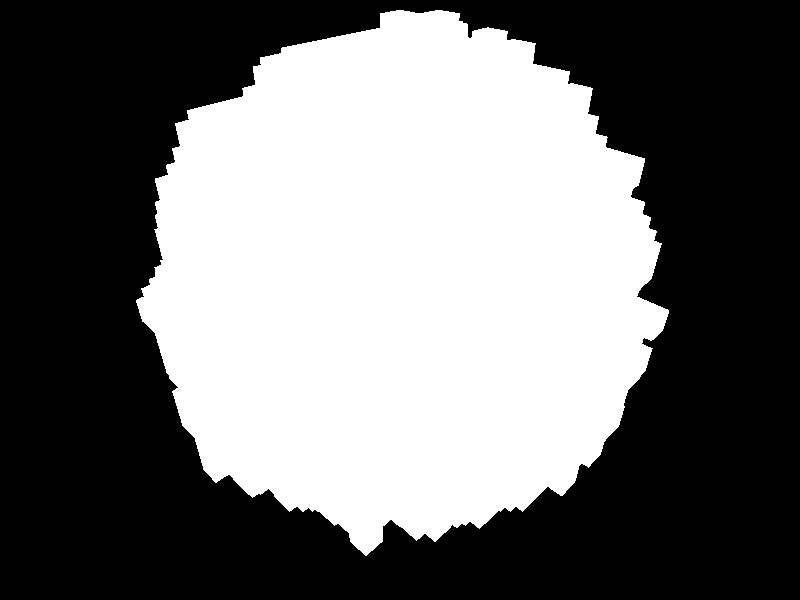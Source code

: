#include "colors.inc"

camera {location  <16,16,16>
        look_at <0,0,0>}

light_source {<0,0,50> Red}      
light_source {<0,50,0> Blue}      
light_source {<50,0,0> Green}      
light_source {<0,0,0> White*5}
     
#declare Voxel = box{<-0.5,-0.5,-0.5>,<0.5,0.5,0.5>}
#macro Vox(Pos)
    object{
        Voxel
        translate Pos            
        translate <0.5,0.5,0.5>   
        pigment{White transmit 0.8}        
    }
#end

declare droplet=union{
Vox(<8,17,5>)
Vox(<6,17,7>)
Vox(<8,9,2>)
Vox(<13,5,16>)
Vox(<5,3,9>)
Vox(<19,4,10>)
Vox(<5,14,5>)
Vox(<3,5,12>)
Vox(<4,6,13>)
Vox(<11,9,3>)
Vox(<11,2,14>)
Vox(<3,14,10>)
Vox(<12,1,11>)
Vox(<16,16,13>)
Vox(<1,9,10>)
Vox(<11,9,19>)
Vox(<15,15,12>)
Vox(<10,4,6>)
Vox(<4,12,17>)
Vox(<17,6,15>)
Vox(<19,14,13>)
Vox(<9,13,2>)
Vox(<18,8,14>)
Vox(<17,7,15>)
Vox(<10,5,17>)
Vox(<14,8,17>)
Vox(<11,19,13>)
Vox(<13,3,14>)
Vox(<8,5,10>)
Vox(<8,16,6>)
Vox(<10,7,20>)
Vox(<7,17,5>)
Vox(<12,18,13>)
Vox(<4,8,13>)
Vox(<3,13,13>)
Vox(<4,3,11>)
Vox(<4,9,15>)
Vox(<17,6,7>)
Vox(<13,5,14>)
Vox(<3,12,7>)
Vox(<13,18,7>)
Vox(<1,9,11>)
Vox(<17,8,15>)
Vox(<12,8,2>)
Vox(<4,9,6>)
Vox(<3,7,12>)
Vox(<8,13,4>)
Vox(<3,8,7>)
Vox(<14,7,3>)
Vox(<16,7,14>)
Vox(<17,5,12>)
Vox(<13,8,2>)
Vox(<17,5,5>)
Vox(<16,5,13>)
Vox(<5,4,13>)
Vox(<6,1,9>)
Vox(<1,11,10>)
Vox(<5,13,5>)
Vox(<10,17,5>)
Vox(<6,3,9>)
Vox(<15,6,7>)
Vox(<11,15,17>)
Vox(<18,6,12>)
Vox(<8,3,11>)
Vox(<14,7,14>)
Vox(<10,6,18>)
Vox(<12,11,4>)
Vox(<3,7,15>)
Vox(<7,3,10>)
Vox(<18,8,13>)
Vox(<16,11,19>)
Vox(<11,3,11>)
Vox(<3,15,14>)
Vox(<16,14,3>)
Vox(<19,10,8>)
Vox(<8,13,18>)
Vox(<15,10,3>)
Vox(<20,7,12>)
Vox(<13,15,16>)
Vox(<18,10,9>)
Vox(<10,2,7>)
Vox(<16,5,12>)
Vox(<6,10,18>)
Vox(<12,19,13>)
Vox(<6,5,6>)
Vox(<14,2,8>)
Vox(<4,16,9>)
Vox(<6,17,9>)
Vox(<15,6,5>)
Vox(<9,4,3>)
Vox(<11,7,2>)
Vox(<19,9,6>)
Vox(<14,12,2>)
Vox(<15,6,18>)
Vox(<18,13,7>)
Vox(<5,6,6>)
Vox(<20,11,14>)
Vox(<19,10,10>)
Vox(<18,10,6>)
Vox(<6,10,5>)
Vox(<16,10,18>)
Vox(<3,9,7>)
Vox(<13,2,7>)
Vox(<14,9,19>)
Vox(<9,14,19>)
Vox(<7,18,6>)
Vox(<8,9,19>)
Vox(<11,1,13>)
Vox(<15,17,10>)
Vox(<2,12,13>)
Vox(<5,17,14>)
Vox(<18,9,11>)
Vox(<15,18,15>)
Vox(<7,3,11>)
Vox(<10,18,6>)
Vox(<17,15,14>)
Vox(<17,7,8>)
Vox(<7,3,14>)
Vox(<7,11,19>)
Vox(<7,9,3>)
Vox(<17,11,6>)
Vox(<16,3,10>)
Vox(<9,18,16>)
Vox(<13,1,10>)
Vox(<15,12,16>)
Vox(<14,12,20>)
Vox(<11,2,8>)
Vox(<18,5,9>)
Vox(<11,16,3>)
Vox(<18,10,7>)
Vox(<4,12,6>)
Vox(<5,11,18>)
Vox(<3,14,14>)
Vox(<16,4,12>)
Vox(<8,3,4>)
Vox(<6,14,3>)
Vox(<17,9,18>)
Vox(<2,11,7>)
Vox(<19,15,12>)
Vox(<13,17,15>)
Vox(<10,7,3>)
Vox(<1,11,8>)
Vox(<18,12,16>)
Vox(<18,12,9>)
Vox(<7,4,4>)
Vox(<12,2,7>)
Vox(<7,14,15>)
Vox(<15,13,3>)
Vox(<3,7,11>)
Vox(<12,17,10>)
Vox(<17,5,14>)
Vox(<5,18,11>)
Vox(<5,4,11>)
Vox(<4,15,15>)
Vox(<8,19,12>)
Vox(<18,12,10>)
Vox(<9,3,11>)
Vox(<3,14,12>)
Vox(<18,7,16>)
Vox(<10,9,19>)
Vox(<16,3,11>)
Vox(<15,11,17>)
Vox(<18,7,12>)
Vox(<9,8,19>)
Vox(<3,15,12>)
Vox(<17,4,12>)
Vox(<5,16,7>)
Vox(<8,4,5>)
Vox(<2,7,11>)
Vox(<5,15,17>)
Vox(<9,20,12>)
Vox(<5,11,4>)
Vox(<4,5,9>)
Vox(<4,15,11>)
Vox(<14,14,5>)
Vox(<11,3,6>)
Vox(<12,3,15>)
Vox(<5,6,10>)
Vox(<5,9,5>)
Vox(<18,15,12>)
Vox(<4,12,5>)
Vox(<19,9,15>)
Vox(<4,6,11>)
Vox(<1,14,9>)
Vox(<5,16,15>)
Vox(<9,3,7>)
Vox(<16,10,4>)
Vox(<17,12,7>)
Vox(<18,8,7>)
Vox(<14,5,9>)
Vox(<6,6,14>)
Vox(<5,14,15>)
Vox(<6,7,3>)
Vox(<18,15,15>)
Vox(<12,7,17>)
Vox(<5,14,16>)
Vox(<6,11,3>)
Vox(<6,10,16>)
Vox(<3,7,8>)
Vox(<10,7,4>)
Vox(<8,8,3>)
Vox(<11,4,5>)
Vox(<16,13,18>)
Vox(<13,6,4>)
Vox(<10,17,16>)
Vox(<3,16,10>)
Vox(<10,19,13>)
Vox(<15,5,16>)
Vox(<9,19,6>)
Vox(<9,13,4>)
Vox(<17,16,7>)
Vox(<12,4,15>)
Vox(<7,4,15>)
Vox(<18,17,10>)
Vox(<14,17,7>)
Vox(<13,15,19>)
Vox(<4,10,15>)
Vox(<13,18,17>)
Vox(<14,19,10>)
Vox(<18,10,15>)
Vox(<14,18,8>)
Vox(<16,4,13>)
Vox(<17,14,9>)
Vox(<14,17,5>)
Vox(<6,7,4>)
Vox(<5,9,16>)
Vox(<5,14,17>)
Vox(<14,19,11>)
Vox(<6,18,7>)
Vox(<14,9,18>)
Vox(<17,7,16>)
Vox(<4,10,16>)
Vox(<11,13,3>)
Vox(<3,10,16>)
Vox(<8,9,18>)
Vox(<13,3,15>)
Vox(<17,8,6>)
Vox(<3,13,9>)
Vox(<5,17,10>)
Vox(<14,15,3>)
Vox(<15,5,15>)
Vox(<16,17,15>)
Vox(<9,20,8>)
Vox(<8,2,13>)
Vox(<20,8,8>)
Vox(<17,14,12>)
Vox(<5,7,18>)
Vox(<5,10,16>)
Vox(<3,8,11>)
Vox(<3,11,16>)
Vox(<15,7,5>)
Vox(<17,12,18>)
Vox(<10,19,11>)
Vox(<11,2,10>)
Vox(<18,11,6>)
Vox(<5,11,17>)
Vox(<15,10,15>)
Vox(<18,15,9>)
Vox(<7,5,15>)
Vox(<17,8,5>)
Vox(<5,5,6>)
Vox(<17,14,16>)
Vox(<15,11,5>)
Vox(<8,10,19>)
Vox(<3,13,14>)
Vox(<7,3,9>)
Vox(<13,2,8>)
Vox(<17,9,6>)
Vox(<17,16,11>)
Vox(<11,10,18>)
Vox(<12,17,18>)
Vox(<5,3,14>)
Vox(<12,9,2>)
Vox(<5,14,6>)
Vox(<14,15,15>)
Vox(<15,4,9>)
Vox(<8,12,17>)
Vox(<10,9,3>)
Vox(<4,17,9>)
Vox(<1,11,12>)
Vox(<3,14,11>)
Vox(<11,19,9>)
Vox(<12,17,8>)
Vox(<5,5,9>)
Vox(<19,9,12>)
Vox(<16,4,14>)
Vox(<18,10,14>)
Vox(<8,19,13>)
Vox(<11,3,8>)
Vox(<6,6,4>)
Vox(<13,6,18>)
Vox(<6,14,4>)
Vox(<18,6,8>)
Vox(<4,13,15>)
Vox(<11,7,1>)
Vox(<11,7,18>)
Vox(<10,3,7>)
Vox(<14,15,7>)
Vox(<6,16,9>)
Vox(<14,7,19>)
Vox(<12,6,17>)
Vox(<16,12,5>)
Vox(<3,10,7>)
Vox(<7,12,5>)
Vox(<16,10,15>)
Vox(<17,8,11>)
Vox(<10,18,14>)
Vox(<3,11,4>)
Vox(<7,10,19>)
Vox(<10,4,3>)
Vox(<12,16,6>)
Vox(<9,8,1>)
Vox(<10,4,15>)
Vox(<14,4,5>)
Vox(<5,8,16>)
Vox(<8,13,3>)
Vox(<19,10,9>)
Vox(<17,17,13>)
Vox(<4,5,11>)
Vox(<14,5,16>)
Vox(<16,11,17>)
Vox(<17,7,6>)
Vox(<1,10,11>)
Vox(<11,8,16>)
Vox(<4,15,6>)
Vox(<10,19,14>)
Vox(<6,4,9>)
Vox(<18,11,8>)
Vox(<10,4,5>)
Vox(<11,13,19>)
Vox(<13,6,16>)
Vox(<5,10,17>)
Vox(<3,11,5>)
Vox(<18,17,9>)
Vox(<18,14,11>)
Vox(<10,1,7>)
Vox(<15,9,3>)
Vox(<8,6,3>)
Vox(<6,3,12>)
Vox(<12,2,8>)
Vox(<14,16,17>)
Vox(<16,8,4>)
Vox(<15,7,4>)
Vox(<19,15,9>)
Vox(<17,16,9>)
Vox(<7,14,19>)
Vox(<3,10,8>)
Vox(<9,20,13>)
Vox(<8,8,1>)
Vox(<5,12,4>)
Vox(<8,17,15>)
Vox(<17,3,10>)
Vox(<16,8,6>)
Vox(<18,10,5>)
Vox(<15,8,5>)
Vox(<6,12,4>)
Vox(<1,16,10>)
Vox(<15,17,6>)
Vox(<20,11,11>)
Vox(<4,4,14>)
Vox(<9,9,3>)
Vox(<6,15,17>)
Vox(<16,9,17>)
Vox(<12,12,19>)
Vox(<19,8,10>)
Vox(<4,14,17>)
Vox(<9,15,17>)
Vox(<10,3,14>)
Vox(<4,6,7>)
Vox(<2,8,12>)
Vox(<13,2,11>)
Vox(<7,11,2>)
Vox(<10,19,7>)
Vox(<15,10,2>)
Vox(<6,13,3>)
Vox(<11,10,20>)
Vox(<6,12,18>)
Vox(<15,18,13>)
Vox(<10,8,2>)
Vox(<13,5,5>)
Vox(<11,2,9>)
Vox(<6,17,14>)
Vox(<6,8,5>)
Vox(<14,14,16>)
Vox(<6,8,16>)
Vox(<3,12,16>)
Vox(<8,17,18>)
Vox(<12,2,11>)
Vox(<3,15,11>)
Vox(<10,11,2>)
Vox(<11,17,12>)
Vox(<9,15,3>)
Vox(<6,16,17>)
Vox(<18,6,6>)
Vox(<16,12,16>)
Vox(<7,18,12>)
Vox(<17,15,4>)
Vox(<9,12,18>)
Vox(<17,6,6>)
Vox(<11,8,19>)
Vox(<12,8,3>)
Vox(<20,9,14>)
Vox(<4,12,16>)
Vox(<20,11,10>)
Vox(<4,15,8>)
Vox(<4,7,9>)
Vox(<16,7,5>)
Vox(<10,9,18>)
Vox(<2,11,12>)
Vox(<4,13,16>)
Vox(<9,2,10>)
Vox(<16,7,18>)
Vox(<17,11,16>)
Vox(<6,15,4>)
Vox(<7,18,7>)
Vox(<6,9,19>)
Vox(<8,15,4>)
Vox(<5,16,14>)
Vox(<2,10,7>)
Vox(<8,12,4>)
Vox(<14,18,13>)
Vox(<12,14,17>)
Vox(<15,11,19>)
Vox(<6,13,16>)
Vox(<14,7,18>)
Vox(<19,11,7>)
Vox(<6,17,16>)
Vox(<10,11,3>)
Vox(<7,20,13>)
Vox(<10,18,7>)
Vox(<8,17,6>)
Vox(<4,7,16>)
Vox(<8,3,15>)
Vox(<2,10,9>)
Vox(<5,3,13>)
Vox(<17,10,15>)
Vox(<9,4,6>)
Vox(<8,19,11>)
Vox(<9,16,4>)
Vox(<14,8,19>)
Vox(<13,12,15>)
Vox(<4,13,17>)
Vox(<14,16,5>)
Vox(<5,6,16>)
Vox(<14,13,17>)
Vox(<18,7,13>)
Vox(<12,3,6>)
Vox(<6,4,14>)
Vox(<10,4,9>)
Vox(<3,10,6>)
Vox(<8,19,9>)
Vox(<11,7,19>)
Vox(<19,12,14>)
Vox(<18,9,10>)
Vox(<16,10,17>)
Vox(<16,6,16>)
Vox(<17,15,15>)
Vox(<7,18,11>)
Vox(<1,10,12>)
Vox(<12,4,13>)
Vox(<8,5,5>)
Vox(<20,10,12>)
Vox(<9,18,8>)
Vox(<18,13,9>)
Vox(<8,17,4>)
Vox(<18,7,6>)
Vox(<7,13,4>)
Vox(<15,17,14>)
Vox(<11,17,17>)
Vox(<4,11,16>)
Vox(<7,5,17>)
Vox(<8,15,17>)
Vox(<14,18,6>)
Vox(<15,12,3>)
Vox(<2,7,13>)
Vox(<11,5,5>)
Vox(<19,14,11>)
Vox(<15,18,9>)
Vox(<11,18,5>)
Vox(<7,6,6>)
Vox(<10,11,19>)
Vox(<8,14,3>)
Vox(<6,13,17>)
Vox(<12,5,15>)
Vox(<16,9,3>)
Vox(<3,5,6>)
Vox(<10,4,16>)
Vox(<14,13,19>)
Vox(<3,6,12>)
Vox(<9,15,14>)
Vox(<17,13,7>)
Vox(<7,19,11>)
Vox(<8,14,16>)
Vox(<3,17,12>)
Vox(<9,11,18>)
Vox(<18,14,7>)
Vox(<17,17,9>)
Vox(<8,13,2>)
Vox(<4,16,15>)
Vox(<11,15,4>)
Vox(<8,4,9>)
Vox(<13,6,17>)
Vox(<4,7,12>)
Vox(<13,3,10>)
Vox(<6,5,9>)
Vox(<5,6,5>)
Vox(<15,14,5>)
Vox(<11,4,6>)
Vox(<4,17,13>)
Vox(<3,11,11>)
Vox(<16,13,5>)
Vox(<12,9,1>)
Vox(<13,9,18>)
Vox(<8,17,9>)
Vox(<5,11,15>)
Vox(<16,14,5>)
Vox(<13,11,19>)
Vox(<10,16,17>)
Vox(<9,12,3>)
Vox(<3,12,10>)
Vox(<6,9,4>)
Vox(<5,13,15>)
Vox(<11,6,18>)
Vox(<16,4,9>)
Vox(<7,12,3>)
Vox(<18,12,6>)
Vox(<10,16,18>)
Vox(<14,6,18>)
Vox(<4,5,7>)
Vox(<6,8,18>)
Vox(<15,10,18>)
Vox(<8,3,13>)
Vox(<10,5,18>)
Vox(<3,6,15>)
Vox(<14,6,16>)
Vox(<14,6,17>)
Vox(<12,10,3>)
Vox(<2,14,12>)
Vox(<18,5,10>)
Vox(<15,9,17>)
Vox(<8,6,18>)
Vox(<3,16,14>)
Vox(<10,13,4>)
Vox(<10,15,19>)
Vox(<4,8,17>)
Vox(<13,6,5>)
Vox(<3,6,10>)
Vox(<12,20,10>)
Vox(<11,6,4>)
Vox(<18,4,11>)
Vox(<17,9,11>)
Vox(<15,4,13>)
Vox(<9,17,5>)
Vox(<6,3,11>)
Vox(<11,19,6>)
Vox(<17,6,14>)
Vox(<7,7,18>)
Vox(<8,10,2>)
Vox(<9,3,15>)
Vox(<4,16,13>)
Vox(<11,5,15>)
Vox(<3,6,13>)
Vox(<8,15,18>)
Vox(<14,3,14>)
Vox(<6,5,14>)
Vox(<5,12,18>)
Vox(<8,3,12>)
Vox(<15,4,16>)
Vox(<6,6,15>)
Vox(<16,16,9>)
Vox(<15,3,14>)
Vox(<8,14,18>)
Vox(<10,17,6>)
Vox(<5,9,6>)
Vox(<15,8,16>)
Vox(<18,6,5>)
Vox(<15,13,4>)
Vox(<15,16,5>)
Vox(<10,7,5>)
Vox(<9,7,18>)
Vox(<16,3,13>)
Vox(<4,8,4>)
Vox(<11,11,19>)
Vox(<17,13,12>)
Vox(<17,11,15>)
Vox(<4,13,14>)
Vox(<10,2,6>)
Vox(<4,10,4>)
Vox(<10,3,6>)
Vox(<9,16,17>)
Vox(<8,1,9>)
Vox(<14,20,9>)
Vox(<3,7,14>)
Vox(<8,18,16>)
Vox(<3,11,14>)
Vox(<16,14,15>)
Vox(<3,10,9>)
Vox(<17,12,12>)
Vox(<3,14,5>)
Vox(<10,16,3>)
Vox(<5,15,13>)
Vox(<15,16,7>)
Vox(<12,16,19>)
Vox(<2,12,11>)
Vox(<2,13,10>)
Vox(<13,18,14>)
Vox(<16,15,18>)
Vox(<2,10,15>)
Vox(<2,8,8>)
Vox(<6,7,6>)
Vox(<13,5,17>)
Vox(<6,4,15>)
Vox(<9,17,6>)
Vox(<5,16,13>)
Vox(<11,5,18>)
Vox(<7,17,10>)
Vox(<17,6,5>)
Vox(<14,4,12>)
Vox(<8,12,20>)
Vox(<2,15,10>)
Vox(<18,6,13>)
Vox(<12,19,16>)
Vox(<19,7,5>)
Vox(<19,9,14>)
Vox(<10,13,18>)
Vox(<6,11,19>)
Vox(<10,14,3>)
Vox(<19,7,11>)
Vox(<7,18,16>)
Vox(<14,9,2>)
Vox(<12,4,5>)
Vox(<15,14,6>)
Vox(<5,9,17>)
Vox(<11,14,2>)
Vox(<15,13,18>)
Vox(<16,16,8>)
Vox(<2,5,9>)
Vox(<2,8,10>)
Vox(<16,5,6>)
Vox(<6,18,10>)
Vox(<12,18,15>)
Vox(<4,14,12>)
Vox(<15,8,17>)
Vox(<18,9,9>)
Vox(<11,10,1>)
Vox(<12,3,3>)
Vox(<9,19,9>)
Vox(<8,5,13>)
Vox(<20,14,12>)
Vox(<16,5,15>)
Vox(<1,12,10>)
Vox(<19,15,11>)
Vox(<13,17,10>)
Vox(<12,2,5>)
Vox(<3,5,10>)
Vox(<7,6,5>)
Vox(<5,7,4>)
Vox(<9,6,18>)
Vox(<16,17,12>)
Vox(<7,8,19>)
Vox(<17,11,12>)
Vox(<10,18,15>)
Vox(<13,16,15>)
Vox(<2,12,14>)
Vox(<8,12,2>)
Vox(<14,18,7>)
Vox(<17,5,9>)
Vox(<3,13,5>)
Vox(<10,14,19>)
Vox(<3,8,13>)
Vox(<16,15,3>)
Vox(<11,6,20>)
Vox(<3,14,8>)
Vox(<14,8,18>)
Vox(<7,17,12>)
Vox(<4,13,5>)
Vox(<17,7,5>)
Vox(<8,7,17>)
Vox(<14,4,6>)
Vox(<17,12,4>)
Vox(<13,3,6>)
Vox(<10,12,3>)
Vox(<9,21,11>)
Vox(<17,11,13>)
Vox(<2,16,13>)
Vox(<7,5,3>)
Vox(<14,16,16>)
Vox(<17,15,6>)
Vox(<14,3,13>)
Vox(<11,3,13>)
Vox(<16,16,15>)
Vox(<13,2,13>)
Vox(<17,14,15>)
Vox(<12,2,15>)
Vox(<17,14,11>)
Vox(<10,14,4>)
Vox(<6,8,4>)
Vox(<16,7,15>)
Vox(<11,4,17>)
Vox(<17,17,11>)
Vox(<12,4,17>)
Vox(<6,9,15>)
Vox(<12,9,20>)
Vox(<16,11,5>)
Vox(<18,5,7>)
Vox(<8,11,18>)
Vox(<15,12,6>)
Vox(<12,13,3>)
Vox(<7,15,3>)
Vox(<5,11,3>)
Vox(<11,16,8>)
Vox(<16,17,14>)
Vox(<4,8,7>)
Vox(<14,5,7>)
Vox(<4,13,18>)
Vox(<15,17,7>)
Vox(<16,15,17>)
Vox(<14,20,11>)
Vox(<10,6,14>)
Vox(<12,19,10>)
Vox(<13,3,16>)
Vox(<13,18,8>)
Vox(<13,19,10>)
Vox(<10,10,3>)
Vox(<9,2,8>)
Vox(<6,16,16>)
Vox(<6,16,7>)
Vox(<13,17,5>)
Vox(<3,8,12>)
Vox(<12,13,17>)
Vox(<13,19,12>)
Vox(<19,13,8>)
Vox(<6,10,17>)
Vox(<16,16,7>)
Vox(<7,14,6>)
Vox(<5,15,6>)
Vox(<13,1,12>)
Vox(<7,3,13>)
Vox(<11,17,6>)
Vox(<13,15,3>)
Vox(<10,2,12>)
Vox(<14,2,13>)
Vox(<19,11,6>)
Vox(<8,8,17>)
Vox(<4,6,6>)
Vox(<4,16,10>)
Vox(<4,5,12>)
Vox(<14,19,14>)
Vox(<17,15,16>)
Vox(<11,15,18>)
Vox(<10,15,3>)
Vox(<8,2,10>)
Vox(<15,9,8>)
Vox(<17,13,16>)
Vox(<2,13,14>)
Vox(<15,7,6>)
Vox(<10,12,20>)
Vox(<4,17,14>)
Vox(<12,6,16>)
Vox(<18,7,7>)
Vox(<5,9,4>)
Vox(<16,15,7>)
Vox(<18,16,10>)
Vox(<10,2,10>)
Vox(<13,17,17>)
Vox(<15,6,12>)
Vox(<10,7,2>)
Vox(<11,0,12>)
Vox(<13,2,6>)
Vox(<17,9,5>)
Vox(<10,16,5>)
Vox(<19,10,13>)
Vox(<7,11,16>)
Vox(<5,17,13>)
Vox(<8,18,13>)
Vox(<15,7,19>)
Vox(<3,12,8>)
Vox(<7,18,15>)
Vox(<12,17,3>)
Vox(<16,5,16>)
Vox(<9,16,16>)
Vox(<14,5,15>)
Vox(<8,2,9>)
Vox(<7,16,7>)
Vox(<12,5,16>)
Vox(<19,8,15>)
Vox(<17,10,16>)
Vox(<9,5,6>)
Vox(<12,7,4>)
Vox(<3,4,9>)
Vox(<11,14,19>)
Vox(<12,12,1>)
Vox(<15,12,4>)
Vox(<16,12,17>)
Vox(<18,10,12>)
Vox(<19,12,6>)
Vox(<15,8,15>)
Vox(<12,19,14>)
Vox(<3,8,6>)
Vox(<14,2,12>)
Vox(<11,5,4>)
Vox(<10,5,3>)
Vox(<9,11,3>)
Vox(<7,12,19>)
Vox(<3,5,7>)
Vox(<20,7,11>)
Vox(<15,3,12>)
Vox(<13,4,9>)
Vox(<13,14,2>)
Vox(<17,13,14>)
Vox(<16,4,11>)
Vox(<10,3,17>)
Vox(<15,16,8>)
Vox(<18,16,8>)
Vox(<4,14,14>)
Vox(<11,19,8>)
Vox(<5,11,6>)
Vox(<9,3,16>)
Vox(<10,17,7>)
Vox(<13,9,19>)
Vox(<5,13,8>)
Vox(<12,4,4>)
Vox(<8,13,1>)
Vox(<7,2,11>)
Vox(<6,6,5>)
Vox(<9,5,3>)
Vox(<12,14,3>)
Vox(<14,3,11>)
Vox(<10,6,4>)
Vox(<8,16,18>)
Vox(<10,18,17>)
Vox(<9,7,2>)
Vox(<6,5,8>)
Vox(<10,2,13>)
Vox(<17,8,16>)
Vox(<6,3,10>)
Vox(<7,13,18>)
Vox(<8,18,14>)
Vox(<4,9,17>)
Vox(<12,7,19>)
Vox(<3,12,11>)
Vox(<16,16,14>)
Vox(<4,14,13>)
Vox(<9,5,5>)
Vox(<4,6,16>)
Vox(<7,16,16>)
Vox(<12,15,17>)
Vox(<19,16,11>)
Vox(<8,9,16>)
Vox(<1,13,13>)
Vox(<16,15,5>)
Vox(<2,11,8>)
Vox(<6,2,12>)
Vox(<9,5,15>)
Vox(<12,2,13>)
Vox(<8,13,19>)
Vox(<15,5,7>)
Vox(<7,19,9>)
Vox(<7,1,8>)
Vox(<17,8,4>)
Vox(<5,5,4>)
Vox(<5,4,12>)
Vox(<11,12,3>)
Vox(<8,15,3>)
Vox(<16,16,12>)
Vox(<16,13,17>)
Vox(<5,6,8>)
Vox(<10,10,2>)
Vox(<4,16,14>)
Vox(<10,8,20>)
Vox(<3,9,16>)
Vox(<5,12,5>)
Vox(<7,16,6>)
Vox(<18,6,14>)
Vox(<6,5,17>)
Vox(<2,7,8>)
Vox(<16,17,11>)
Vox(<12,3,12>)
Vox(<11,4,16>)
Vox(<17,11,5>)
Vox(<13,4,11>)
Vox(<15,6,8>)
Vox(<6,10,6>)
Vox(<11,1,10>)
Vox(<10,19,12>)
Vox(<3,14,13>)
Vox(<12,18,9>)
Vox(<7,15,5>)
Vox(<10,3,9>)
Vox(<10,8,18>)
Vox(<16,14,4>)
Vox(<20,9,9>)
Vox(<10,15,2>)
Vox(<10,5,16>)
Vox(<10,17,4>)
Vox(<14,11,2>)
Vox(<15,9,4>)
Vox(<15,3,9>)
Vox(<15,6,17>)
Vox(<2,9,11>)
Vox(<7,13,17>)
Vox(<6,17,15>)
Vox(<16,12,4>)
Vox(<16,5,7>)
Vox(<11,5,17>)
Vox(<5,12,7>)
Vox(<10,3,13>)
Vox(<6,10,4>)
Vox(<17,10,4>)
Vox(<6,4,10>)
Vox(<14,18,14>)
Vox(<12,18,10>)
Vox(<13,18,6>)
Vox(<15,6,13>)
Vox(<15,16,12>)
Vox(<16,6,12>)
Vox(<17,10,7>)
Vox(<17,10,5>)
Vox(<1,9,12>)
Vox(<3,9,5>)
Vox(<17,15,7>)
Vox(<13,13,4>)
Vox(<4,5,13>)
Vox(<15,12,2>)
Vox(<13,4,4>)
Vox(<15,13,17>)
Vox(<19,12,10>)
Vox(<15,18,7>)
Vox(<12,17,17>)
Vox(<16,7,4>)
Vox(<19,7,12>)
Vox(<3,12,5>)
Vox(<11,19,12>)
Vox(<10,20,9>)
Vox(<13,15,18>)
Vox(<18,6,11>)
Vox(<9,1,10>)
Vox(<12,8,20>)
Vox(<18,13,10>)
Vox(<2,12,15>)
Vox(<3,6,11>)
Vox(<14,8,16>)
Vox(<7,10,5>)
Vox(<4,13,6>)
Vox(<10,14,1>)
Vox(<7,12,18>)
Vox(<10,18,11>)
Vox(<2,11,13>)
Vox(<6,6,6>)
Vox(<17,4,8>)
Vox(<13,4,16>)
Vox(<5,14,9>)
Vox(<18,12,5>)
Vox(<4,12,12>)
Vox(<18,15,11>)
Vox(<12,17,4>)
Vox(<17,7,11>)
Vox(<12,17,15>)
Vox(<13,10,1>)
Vox(<2,15,9>)
Vox(<4,10,5>)
Vox(<6,14,6>)
Vox(<15,7,7>)
Vox(<6,16,12>)
Vox(<15,9,2>)
Vox(<12,2,12>)
Vox(<9,4,5>)
Vox(<3,14,7>)
Vox(<9,15,5>)
Vox(<4,7,8>)
Vox(<8,16,17>)
Vox(<19,6,9>)
Vox(<19,8,7>)
Vox(<13,3,9>)
Vox(<14,13,15>)
Vox(<7,17,14>)
Vox(<8,4,12>)
Vox(<13,18,9>)
Vox(<6,5,15>)
Vox(<17,5,6>)
Vox(<13,13,3>)
Vox(<13,17,13>)
Vox(<13,6,2>)
Vox(<11,3,9>)
Vox(<3,8,14>)
Vox(<7,4,8>)
Vox(<4,14,6>)
Vox(<8,5,18>)
Vox(<13,7,18>)
Vox(<13,7,3>)
Vox(<14,11,17>)
Vox(<7,5,16>)
Vox(<13,3,12>)
Vox(<19,12,15>)
Vox(<14,3,5>)
Vox(<17,11,18>)
Vox(<9,3,10>)
Vox(<15,7,3>)
Vox(<2,9,12>)
Vox(<6,18,9>)
Vox(<3,6,9>)
Vox(<13,19,7>)
Vox(<18,11,7>)
Vox(<3,15,8>)
Vox(<2,12,12>)
Vox(<16,15,11>)
Vox(<4,4,11>)
Vox(<6,7,11>)
Vox(<1,10,13>)
Vox(<15,3,11>)
Vox(<14,18,10>)
Vox(<6,9,18>)
Vox(<18,9,15>)
Vox(<12,19,11>)
Vox(<7,6,7>)
Vox(<3,12,18>)
Vox(<3,11,9>)
Vox(<14,17,6>)
Vox(<16,16,11>)
Vox(<18,14,14>)
Vox(<8,20,11>)
Vox(<18,6,7>)
Vox(<15,6,16>)
Vox(<5,9,3>)
Vox(<14,2,14>)
Vox(<10,7,18>)
Vox(<7,4,17>)
Vox(<20,6,9>)
Vox(<15,5,10>)
Vox(<15,4,12>)
Vox(<20,10,15>)
Vox(<6,12,2>)
Vox(<10,4,4>)
Vox(<5,15,15>)
Vox(<5,16,10>)
Vox(<6,11,2>)
Vox(<10,13,2>)
Vox(<7,15,4>)
Vox(<15,16,4>)
Vox(<16,5,8>)
Vox(<4,6,15>)
Vox(<8,5,14>)
Vox(<4,17,12>)
Vox(<6,14,5>)
Vox(<11,17,7>)
Vox(<15,14,15>)
Vox(<17,12,5>)
Vox(<6,18,13>)
Vox(<16,17,9>)
Vox(<7,7,16>)
Vox(<4,6,9>)
Vox(<7,10,3>)
Vox(<16,14,12>)
Vox(<19,12,12>)
Vox(<15,17,9>)
Vox(<13,2,12>)
Vox(<6,9,3>)
Vox(<12,3,9>)
Vox(<15,14,3>)
Vox(<14,14,19>)
Vox(<14,8,3>)
Vox(<9,8,18>)
Vox(<4,13,7>)
Vox(<10,4,8>)
Vox(<8,1,7>)
Vox(<5,5,13>)
Vox(<14,3,16>)
Vox(<6,20,9>)
Vox(<6,15,18>)
Vox(<5,14,18>)
Vox(<19,9,8>)
Vox(<5,2,12>)
Vox(<16,8,15>)
Vox(<10,3,8>)
Vox(<13,15,4>)
Vox(<8,16,3>)
Vox(<13,13,2>)
Vox(<14,18,12>)
Vox(<16,5,14>)
Vox(<11,14,18>)
Vox(<5,7,5>)
Vox(<8,9,20>)
Vox(<9,8,3>)
Vox(<16,16,6>)
Vox(<13,20,9>)
Vox(<11,18,14>)
Vox(<15,13,5>)
Vox(<11,14,17>)
Vox(<12,17,6>)
Vox(<10,17,15>)
Vox(<6,8,15>)
Vox(<2,7,12>)
Vox(<12,20,13>)
Vox(<9,14,17>)
Vox(<12,16,5>)
Vox(<10,19,6>)
Vox(<7,7,4>)
Vox(<1,11,11>)
Vox(<19,6,10>)
Vox(<15,14,4>)
Vox(<19,13,12>)
Vox(<4,7,6>)
Vox(<9,2,12>)
Vox(<9,19,15>)
Vox(<18,14,16>)
Vox(<11,10,2>)
Vox(<13,16,4>)
Vox(<17,12,15>)
Vox(<2,10,10>)
Vox(<2,13,13>)
Vox(<5,10,3>)
Vox(<10,16,7>)
Vox(<11,19,10>)
Vox(<17,14,8>)
Vox(<12,12,20>)
Vox(<7,5,8>)
Vox(<11,8,20>)
Vox(<5,15,8>)
Vox(<3,9,8>)
Vox(<13,5,13>)
Vox(<17,15,10>)
Vox(<14,11,19>)
Vox(<15,5,4>)
Vox(<15,3,8>)
Vox(<15,4,6>)
Vox(<4,15,14>)
Vox(<17,11,17>)
Vox(<12,6,15>)
Vox(<3,16,7>)
Vox(<4,11,5>)
Vox(<13,10,3>)
Vox(<7,14,3>)
Vox(<6,17,12>)
Vox(<14,16,4>)
Vox(<4,16,12>)
Vox(<4,14,5>)
Vox(<14,19,9>)
Vox(<19,13,9>)
Vox(<10,10,19>)
Vox(<11,11,1>)
Vox(<18,16,12>)
Vox(<17,17,8>)
Vox(<10,12,2>)
Vox(<7,18,8>)
Vox(<1,8,12>)
Vox(<19,8,6>)
Vox(<4,6,8>)
Vox(<13,14,17>)
Vox(<20,10,8>)
Vox(<19,7,7>)
Vox(<12,3,14>)
Vox(<2,9,8>)
Vox(<5,17,11>)
Vox(<11,8,2>)
Vox(<7,18,9>)
Vox(<8,7,3>)
Vox(<9,15,18>)
Vox(<10,6,16>)
Vox(<7,16,3>)
Vox(<15,8,18>)
Vox(<11,14,3>)
Vox(<17,13,6>)
Vox(<11,8,18>)
Vox(<14,5,5>)
Vox(<17,16,14>)
Vox(<17,13,4>)
Vox(<9,7,17>)
Vox(<13,5,6>)
Vox(<14,3,12>)
Vox(<3,13,16>)
Vox(<11,3,7>)
Vox(<16,10,16>)
Vox(<11,16,4>)
Vox(<7,3,15>)
Vox(<5,16,11>)
Vox(<20,9,10>)
Vox(<18,8,9>)
Vox(<19,8,8>)
Vox(<20,9,13>)
Vox(<11,16,16>)
Vox(<15,11,2>)
Vox(<1,13,12>)
Vox(<14,13,4>)
Vox(<12,18,11>)
Vox(<14,16,3>)
Vox(<11,5,11>)
Vox(<17,7,13>)
Vox(<15,11,18>)
Vox(<7,17,9>)
Vox(<5,5,14>)
Vox(<11,9,2>)
Vox(<4,7,14>)
Vox(<7,17,15>)
Vox(<5,12,17>)
Vox(<3,8,15>)
Vox(<18,10,16>)
Vox(<15,4,11>)
Vox(<12,5,6>)
Vox(<19,11,11>)
Vox(<11,18,17>)
Vox(<18,13,16>)
Vox(<7,4,7>)
Vox(<7,5,6>)
Vox(<13,10,19>)
Vox(<13,18,10>)
Vox(<16,15,16>)
Vox(<5,7,15>)
Vox(<12,12,2>)
Vox(<2,14,8>)
Vox(<20,9,11>)
Vox(<4,7,11>)
Vox(<5,11,12>)
Vox(<16,16,10>)
Vox(<3,17,9>)
Vox(<2,9,9>)
Vox(<17,18,9>)
Vox(<3,12,15>)
Vox(<5,3,11>)
Vox(<15,4,15>)
Vox(<20,10,14>)
Vox(<19,13,11>)
Vox(<5,13,18>)
Vox(<17,9,4>)
Vox(<13,12,17>)
Vox(<3,15,13>)
Vox(<14,10,6>)
Vox(<16,16,5>)
Vox(<5,8,17>)
Vox(<15,3,6>)
Vox(<18,15,10>)
Vox(<15,6,6>)
Vox(<18,11,14>)
Vox(<17,12,13>)
Vox(<4,6,14>)
Vox(<5,14,3>)
Vox(<15,5,6>)
Vox(<11,15,3>)
Vox(<12,2,9>)
Vox(<14,3,15>)
Vox(<17,12,16>)
Vox(<15,17,13>)
Vox(<13,12,1>)
Vox(<14,3,10>)
Vox(<18,9,14>)
Vox(<12,17,11>)
Vox(<16,11,15>)
Vox(<18,8,6>)
Vox(<3,12,6>)
Vox(<3,9,6>)
Vox(<7,16,8>)
Vox(<16,12,15>)
Vox(<18,8,10>)
Vox(<4,5,10>)
Vox(<12,19,7>)
Vox(<14,2,9>)
Vox(<8,7,6>)
Vox(<12,3,11>)
Vox(<4,7,7>)
Vox(<9,18,14>)
Vox(<4,6,5>)
Vox(<11,17,16>)
Vox(<8,19,10>)
Vox(<12,8,19>)
Vox(<3,17,13>)
Vox(<15,12,18>)
Vox(<4,4,13>)
Vox(<10,19,8>)
Vox(<16,8,17>)
Vox(<9,7,16>)
Vox(<19,14,9>)
Vox(<9,8,2>)
Vox(<16,8,13>)
Vox(<7,5,14>)
Vox(<7,6,4>)
Vox(<18,11,10>)
Vox(<6,4,5>)
Vox(<18,7,14>)
Vox(<18,11,13>)
Vox(<9,6,3>)
Vox(<8,16,15>)
Vox(<7,8,3>)
Vox(<12,9,3>)
Vox(<9,19,7>)
Vox(<8,6,16>)
Vox(<10,4,17>)
Vox(<17,4,14>)
Vox(<11,13,18>)
Vox(<6,8,17>)
Vox(<3,7,17>)
Vox(<16,4,8>)
Vox(<2,10,8>)
Vox(<5,18,8>)
Vox(<9,3,6>)
Vox(<18,9,5>)
Vox(<9,15,19>)
Vox(<3,16,9>)
Vox(<7,6,17>)
Vox(<7,16,17>)
Vox(<12,11,19>)
Vox(<12,10,2>)
Vox(<4,7,10>)
Vox(<6,19,13>)
Vox(<19,11,10>)
Vox(<9,10,1>)
Vox(<12,14,4>)
Vox(<4,9,4>)
Vox(<18,16,9>)
Vox(<5,3,8>)
Vox(<9,18,4>)
Vox(<3,13,6>)
Vox(<16,15,14>)
Vox(<13,8,19>)
Vox(<12,16,14>)
Vox(<8,10,15>)
Vox(<11,21,12>)
Vox(<5,15,5>)
Vox(<8,9,15>)
Vox(<18,11,5>)
Vox(<16,17,8>)
Vox(<10,17,17>)
Vox(<11,8,3>)
Vox(<7,19,12>)
Vox(<14,16,8>)
Vox(<17,15,12>)
Vox(<11,11,4>)
Vox(<7,6,19>)
Vox(<3,16,12>)
Vox(<17,5,10>)
Vox(<11,3,16>)
Vox(<8,15,14>)
Vox(<8,15,5>)
Vox(<2,9,13>)
Vox(<5,11,5>)
Vox(<4,4,8>)
Vox(<12,5,17>)
Vox(<7,5,7>)
Vox(<6,19,11>)
Vox(<4,7,4>)
Vox(<17,9,7>)
Vox(<15,7,16>)
Vox(<9,14,3>)
Vox(<14,4,15>)
Vox(<16,7,17>)
Vox(<3,12,9>)
Vox(<17,9,16>)
Vox(<8,18,10>)
Vox(<11,16,5>)
Vox(<10,18,8>)
Vox(<14,5,6>)
Vox(<12,15,16>)
Vox(<10,6,19>)
Vox(<14,7,17>)
Vox(<2,14,11>)
Vox(<8,5,8>)
Vox(<16,9,4>)
Vox(<8,3,7>)
Vox(<8,3,14>)
Vox(<19,9,13>)
Vox(<6,8,3>)
Vox(<17,14,17>)
Vox(<13,3,13>)
Vox(<4,13,4>)
Vox(<3,10,14>)
Vox(<17,16,12>)
Vox(<17,5,11>)
Vox(<12,3,10>)
Vox(<15,8,3>)
Vox(<17,9,14>)
Vox(<14,7,4>)
Vox(<5,9,18>)
Vox(<10,2,9>)
Vox(<13,4,7>)
Vox(<7,15,17>)
Vox(<11,13,20>)
Vox(<8,18,7>)
Vox(<12,13,20>)
Vox(<17,16,13>)
Vox(<10,6,2>)
Vox(<3,6,5>)
Vox(<7,2,13>)
Vox(<12,4,16>)
Vox(<14,15,18>)
Vox(<12,9,17>)
Vox(<8,12,18>)
Vox(<7,10,2>)
Vox(<17,3,8>)
Vox(<9,3,9>)
Vox(<14,9,3>)
Vox(<10,3,10>)
Vox(<14,6,5>)
Vox(<16,14,10>)
Vox(<6,3,13>)
Vox(<9,19,12>)
Vox(<19,9,11>)
Vox(<9,9,19>)
Vox(<17,15,13>)
Vox(<19,6,13>)
Vox(<10,3,12>)
Vox(<15,4,14>)
Vox(<10,5,5>)
Vox(<6,12,16>)
Vox(<10,11,18>)
Vox(<4,9,5>)
Vox(<19,15,8>)
Vox(<4,15,7>)
Vox(<14,16,14>)
Vox(<12,1,9>)
Vox(<9,14,2>)
Vox(<12,15,3>)
Vox(<14,10,17>)
Vox(<15,15,17>)
Vox(<14,4,10>)
Vox(<3,13,12>)
Vox(<17,17,10>)
Vox(<9,17,4>)
Vox(<3,9,11>)
Vox(<11,15,13>)
Vox(<20,11,8>)
Vox(<18,13,13>)
Vox(<3,11,8>)
Vox(<14,3,7>)
Vox(<18,11,12>)
Vox(<19,14,8>)
Vox(<18,13,6>)
Vox(<10,16,16>)
Vox(<9,1,12>)
Vox(<5,8,13>)
Vox(<11,2,13>)
Vox(<2,15,8>)
Vox(<11,3,14>)
Vox(<8,17,14>)
Vox(<8,6,6>)
Vox(<5,13,4>)
Vox(<5,15,4>)
Vox(<4,3,7>)
Vox(<14,17,14>)
Vox(<12,15,2>)
Vox(<13,5,4>)
Vox(<14,15,4>)
Vox(<15,14,16>)
Vox(<19,12,9>)
Vox(<19,8,11>)
Vox(<7,11,3>)
Vox(<3,5,13>)
Vox(<6,13,19>)
Vox(<15,13,6>)
Vox(<11,6,17>)
Vox(<18,8,8>)
Vox(<11,18,10>)
Vox(<10,12,18>)
Vox(<2,10,12>)
Vox(<18,9,17>)
Vox(<18,7,8>)
Vox(<7,16,11>)
Vox(<9,20,11>)
Vox(<17,13,17>)
Vox(<9,14,1>)
Vox(<4,4,12>)
Vox(<6,19,10>)
Vox(<2,9,14>)
Vox(<18,11,11>)
Vox(<18,5,13>)
Vox(<3,7,13>)
Vox(<13,12,2>)
Vox(<13,17,6>)
Vox(<2,7,9>)
Vox(<18,8,11>)
Vox(<4,16,11>)
Vox(<7,7,5>)
Vox(<14,17,16>)
Vox(<12,3,5>)
Vox(<11,17,18>)
Vox(<15,16,16>)
Vox(<9,13,19>)
Vox(<17,14,14>)
Vox(<6,17,6>)
Vox(<13,4,5>)
Vox(<5,8,18>)
Vox(<9,11,20>)
Vox(<17,10,8>)
Vox(<8,16,2>)
Vox(<17,7,7>)
Vox(<14,14,17>)
Vox(<15,7,14>)
Vox(<14,10,19>)
Vox(<6,11,5>)
Vox(<15,8,4>)
Vox(<9,3,14>)
Vox(<5,14,4>)
Vox(<4,11,4>)
Vox(<15,16,11>)
Vox(<7,16,14>)
Vox(<8,18,12>)
Vox(<17,12,6>)
Vox(<6,9,17>)
Vox(<13,15,17>)
Vox(<4,4,9>)
Vox(<8,7,18>)
Vox(<12,19,9>)
Vox(<16,14,17>)
Vox(<2,7,7>)
Vox(<7,14,18>)
Vox(<18,12,15>)
Vox(<5,17,9>)
Vox(<6,2,9>)
Vox(<12,19,15>)
Vox(<5,7,17>)
Vox(<16,15,15>)
Vox(<13,3,11>)
Vox(<8,2,11>)
Vox(<11,4,8>)
Vox(<10,12,21>)
Vox(<9,15,16>)
Vox(<3,7,9>)
Vox(<10,2,11>)
Vox(<4,8,6>)
Vox(<17,10,6>)
Vox(<11,3,17>)
Vox(<4,11,18>)
Vox(<11,4,3>)
Vox(<4,11,8>)
Vox(<18,5,8>)
Vox(<12,13,2>)
Vox(<14,4,4>)
Vox(<13,11,18>)
Vox(<8,14,2>)
Vox(<6,7,16>)
Vox(<20,11,13>)
Vox(<12,3,7>)
Vox(<4,11,10>)
Vox(<6,3,6>)
Vox(<12,18,7>)
Vox(<8,5,11>)
Vox(<15,2,11>)
Vox(<17,5,7>)
Vox(<18,14,9>)
Vox(<9,4,11>)
Vox(<13,11,3>)
Vox(<10,19,10>)
Vox(<18,14,8>)
Vox(<16,11,4>)
Vox(<10,4,11>)
Vox(<10,8,19>)
Vox(<13,18,5>)
Vox(<10,9,1>)
Vox(<13,20,10>)
Vox(<6,8,6>)
Vox(<10,14,2>)
Vox(<18,8,5>)
Vox(<9,14,18>)
Vox(<3,8,8>)
Vox(<16,9,16>)
Vox(<17,8,14>)
Vox(<9,6,16>)
Vox(<7,9,20>)
Vox(<3,13,11>)
Vox(<17,8,13>)
Vox(<18,10,4>)
Vox(<16,6,9>)
Vox(<12,19,8>)
Vox(<6,15,6>)
Vox(<8,8,4>)
Vox(<7,14,4>)
Vox(<13,17,14>)
Vox(<19,6,6>)
Vox(<4,17,11>)
Vox(<8,17,16>)
Vox(<12,9,19>)
Vox(<2,11,11>)
Vox(<19,8,13>)
Vox(<6,5,5>)
Vox(<9,17,16>)
Vox(<14,4,9>)
Vox(<17,8,9>)
Vox(<4,13,9>)
Vox(<2,8,13>)
Vox(<17,4,10>)
Vox(<13,8,16>)
Vox(<2,13,11>)
Vox(<5,5,11>)
Vox(<15,9,19>)
Vox(<11,15,19>)
Vox(<7,17,18>)
Vox(<7,3,7>)
Vox(<13,16,16>)
Vox(<8,17,12>)
Vox(<15,2,14>)
Vox(<9,9,2>)
Vox(<7,4,13>)
Vox(<7,18,14>)
Vox(<5,16,5>)
Vox(<17,16,8>)
Vox(<11,1,7>)
Vox(<4,11,13>)
Vox(<18,11,9>)
Vox(<4,15,10>)
Vox(<2,7,10>)
Vox(<12,10,18>)
Vox(<7,10,16>)
Vox(<14,3,6>)
Vox(<20,10,11>)
Vox(<4,8,11>)
Vox(<6,15,5>)
Vox(<3,12,13>)
Vox(<5,4,10>)
Vox(<2,9,7>)
Vox(<16,5,9>)
Vox(<13,5,3>)
Vox(<15,7,17>)
Vox(<6,16,11>)
Vox(<9,18,15>)
Vox(<10,20,10>)
Vox(<13,8,18>)
Vox(<19,10,12>)
Vox(<5,6,17>)
Vox(<17,10,3>)
Vox(<15,11,3>)
Vox(<18,12,11>)
Vox(<13,4,6>)
Vox(<13,14,16>)
Vox(<2,12,10>)
Vox(<6,14,18>)
Vox(<15,16,6>)
Vox(<10,18,10>)
Vox(<4,14,16>)
Vox(<3,13,7>)
Vox(<13,8,20>)
Vox(<10,18,5>)
Vox(<12,2,10>)
Vox(<18,5,11>)
Vox(<15,2,6>)
Vox(<13,7,2>)
Vox(<10,3,15>)
Vox(<10,15,16>)
Vox(<4,6,12>)
Vox(<20,12,7>)
Vox(<8,3,10>)
Vox(<16,4,10>)
Vox(<20,13,8>)
Vox(<17,3,12>)
Vox(<13,11,4>)
Vox(<8,3,8>)
Vox(<7,3,6>)
Vox(<5,17,8>)
Vox(<18,13,11>)
Vox(<14,11,16>)
Vox(<5,11,16>)
Vox(<11,16,6>)
Vox(<16,9,5>)
Vox(<4,3,9>)
Vox(<14,4,16>)
Vox(<5,10,4>)
Vox(<7,2,10>)
Vox(<14,4,8>)
Vox(<14,17,9>)
Vox(<4,5,15>)
Vox(<15,15,5>)
Vox(<6,17,8>)
Vox(<5,3,12>)
Vox(<3,14,9>)
Vox(<8,12,19>)
Vox(<5,7,11>)
Vox(<18,7,15>)
Vox(<9,5,2>)
Vox(<13,10,17>)
Vox(<7,9,18>)
Vox(<19,7,13>)
Vox(<3,7,6>)
Vox(<13,9,2>)
Vox(<4,10,13>)
Vox(<10,14,17>)
Vox(<3,12,12>)
Vox(<12,7,18>)
Vox(<16,6,7>)
Vox(<15,8,19>)
Vox(<9,15,4>)
Vox(<12,7,2>)
Vox(<14,13,18>)
Vox(<6,4,11>)
Vox(<3,7,5>)
Vox(<18,9,13>)
Vox(<17,3,11>)
Vox(<5,4,15>)
Vox(<9,16,3>)
Vox(<13,10,2>)
Vox(<16,19,10>)
Vox(<19,14,10>)
Vox(<13,2,14>)
Vox(<9,3,13>)
Vox(<12,18,12>)
Vox(<15,18,12>)
Vox(<10,20,14>)
Vox(<6,7,18>)
Vox(<13,8,3>)
Vox(<6,11,20>)
Vox(<8,4,10>)
Vox(<11,3,10>)
Vox(<5,6,13>)
Vox(<8,2,12>)
Vox(<2,9,10>)
Vox(<3,12,14>)
Vox(<2,12,7>)
Vox(<18,6,15>)
Vox(<15,13,19>)
Vox(<16,15,9>)
Vox(<17,5,8>)
Vox(<7,6,18>)
Vox(<7,2,7>)
Vox(<19,7,9>)
Vox(<17,6,12>)
Vox(<6,19,14>)
Vox(<5,16,17>)
Vox(<6,10,3>)
Vox(<7,12,4>)
Vox(<17,15,11>)
Vox(<12,8,18>)
Vox(<2,14,13>)
Vox(<5,8,6>)
Vox(<15,4,10>)
Vox(<7,7,17>)
Vox(<19,9,9>)
Vox(<16,14,8>)
Vox(<16,7,13>)
Vox(<11,10,3>)
Vox(<14,11,1>)
Vox(<16,15,12>)
Vox(<5,15,7>)
Vox(<7,3,8>)
Vox(<12,3,13>)
Vox(<11,3,15>)
Vox(<9,3,5>)
Vox(<13,2,10>)
Vox(<19,11,9>)
Vox(<11,12,20>)
Vox(<8,8,2>)
Vox(<7,9,19>)
Vox(<19,13,14>)
Vox(<18,9,6>)
Vox(<18,15,14>)
Vox(<5,6,14>)
Vox(<20,5,9>)
Vox(<8,4,15>)
Vox(<8,16,5>)
Vox(<2,6,11>)
Vox(<8,4,4>)
Vox(<6,19,9>)
Vox(<7,18,10>)
Vox(<14,8,4>)
Vox(<9,18,7>)
Vox(<9,6,19>)
Vox(<9,5,16>)
Vox(<18,15,7>)
Vox(<16,16,16>)
Vox(<8,12,3>)
Vox(<5,16,9>)
Vox(<5,6,15>)
Vox(<15,6,4>)
Vox(<8,2,14>)
Vox(<9,13,1>)
Vox(<2,14,7>)
Vox(<11,16,2>)
Vox(<9,18,6>)
Vox(<18,9,16>)
Vox(<17,15,8>)
Vox(<6,13,14>)
Vox(<14,4,11>)
Vox(<9,12,2>)
Vox(<11,16,18>)
Vox(<9,4,9>)
Vox(<15,15,6>)
Vox(<9,8,17>)
Vox(<5,12,6>)
Vox(<16,8,3>)
Vox(<15,14,2>)
Vox(<6,18,14>)
Vox(<18,16,14>)
Vox(<14,7,6>)
Vox(<16,3,9>)
Vox(<15,6,14>)
Vox(<10,15,18>)
Vox(<7,5,4>)
Vox(<12,3,16>)
Vox(<9,6,14>)
Vox(<6,18,15>)
Vox(<18,15,8>)
Vox(<6,15,7>)
Vox(<16,3,8>)
Vox(<2,13,8>)
Vox(<9,16,5>)
Vox(<8,7,16>)
Vox(<18,11,17>)
Vox(<17,9,17>)
Vox(<17,8,17>)
Vox(<17,12,17>)
Vox(<16,6,6>)
Vox(<8,11,3>)
Vox(<5,13,14>)
Vox(<8,2,8>)
Vox(<15,17,11>)
Vox(<5,6,9>)
Vox(<2,11,9>)
Vox(<11,2,11>)
Vox(<5,18,12>)
Vox(<18,16,11>)
Vox(<6,9,8>)
Vox(<12,5,4>)
Vox(<1,8,8>)
Vox(<6,14,17>)
Vox(<12,8,1>)
Vox(<13,3,7>)
Vox(<2,10,13>)
Vox(<7,13,3>)
Vox(<17,14,13>)
Vox(<15,18,14>)
Vox(<7,17,7>)
Vox(<13,15,2>)
Vox(<9,2,13>)
Vox(<6,2,10>)
Vox(<6,14,14>)
Vox(<15,14,12>)
Vox(<8,2,15>)
Vox(<13,11,2>)
Vox(<4,15,13>)
Vox(<18,12,14>)
Vox(<16,17,7>)
Vox(<20,10,9>)
Vox(<16,15,6>)
Vox(<12,11,3>)
Vox(<6,18,12>)
Vox(<11,4,4>)
Vox(<18,11,16>)
Vox(<17,12,9>)
Vox(<3,8,5>)
Vox(<7,4,6>)
Vox(<13,4,13>)
Vox(<18,9,7>)
Vox(<15,5,12>)
Vox(<2,13,12>)
Vox(<14,3,9>)
Vox(<3,6,8>)
Vox(<16,8,11>)
Vox(<11,12,18>)
Vox(<19,12,13>)
Vox(<16,15,4>)
Vox(<13,16,6>)
Vox(<4,9,7>)
Vox(<12,9,5>)
Vox(<15,7,18>)
Vox(<15,10,5>)
Vox(<19,5,10>)
Vox(<10,2,8>)
Vox(<10,4,14>)
Vox(<17,4,11>)
Vox(<19,14,12>)
Vox(<3,11,13>)
Vox(<8,18,9>)
Vox(<1,10,9>)
Vox(<6,4,7>)
Vox(<12,7,3>)
Vox(<2,15,11>)
Vox(<13,19,11>)
Vox(<14,17,10>)
Vox(<2,5,12>)
Vox(<11,20,10>)
Vox(<4,7,17>)
Vox(<10,17,8>)
Vox(<7,11,18>)
Vox(<4,10,17>)
Vox(<13,12,20>)
Vox(<7,8,4>)
Vox(<19,13,13>)
Vox(<4,5,8>)
Vox(<13,6,19>)
Vox(<5,12,3>)
Vox(<5,16,6>)
Vox(<13,4,12>)
Vox(<9,11,2>)
Vox(<15,15,2>)
Vox(<5,16,8>)
Vox(<8,3,16>)
Vox(<13,4,15>)
Vox(<14,12,4>)
Vox(<13,16,5>)
Vox(<14,15,5>)
Vox(<4,7,5>)
Vox(<6,4,13>)
Vox(<11,18,8>)
Vox(<12,17,5>)
Vox(<7,2,9>)
Vox(<14,2,11>)
Vox(<10,10,20>)
Vox(<9,10,20>)
Vox(<17,15,9>)
Vox(<12,14,18>)
Vox(<8,11,19>)
Vox(<19,7,14>)
Vox(<10,13,19>)
Vox(<12,10,19>)
Vox(<6,20,11>)
Vox(<5,8,15>)
Vox(<7,2,8>)
Vox(<9,12,20>)
Vox(<8,13,16>)
Vox(<2,14,6>)
Vox(<3,10,5>)
Vox(<16,7,6>)
Vox(<7,2,12>)
Vox(<6,16,6>)
Vox(<13,7,4>)
Vox(<14,9,17>)
Vox(<9,19,8>)
Vox(<3,5,11>)
Vox(<17,4,9>)
Vox(<16,15,8>)
Vox(<10,5,6>)
Vox(<9,1,9>)
Vox(<6,4,16>)
Vox(<19,12,11>)
Vox(<6,9,5>)
Vox(<11,17,10>)
Vox(<10,19,15>)
Vox(<9,15,2>)
Vox(<3,17,8>)
Vox(<20,13,11>)
Vox(<15,4,7>)
Vox(<7,17,16>)
Vox(<8,16,7>)
Vox(<18,9,12>)
Vox(<3,10,12>)
Vox(<4,14,10>)
Vox(<4,5,14>)
Vox(<4,6,10>)
Vox(<15,17,15>)
Vox(<11,11,3>)
Vox(<12,2,14>)
Vox(<9,7,3>)
Vox(<9,3,8>)
Vox(<13,20,13>)
Vox(<4,12,4>)
Vox(<8,4,7>)
Vox(<16,6,10>)
Vox(<19,10,7>)
Vox(<6,3,15>)
Vox(<5,7,16>)
Vox(<9,1,15>)
Vox(<8,1,11>)
Vox(<4,8,15>)
Vox(<8,11,20>)
Vox(<8,16,4>)
Vox(<13,1,9>)
Vox(<11,6,3>)
Vox(<6,11,4>)
Vox(<15,16,14>)
Vox(<5,4,14>)
Vox(<10,20,11>)
Vox(<14,2,10>)
Vox(<19,11,12>)
Vox(<18,12,13>)
Vox(<7,10,18>)
Vox(<3,14,15>)
Vox(<4,12,9>)
Vox(<5,8,4>)
Vox(<8,20,9>)
Vox(<13,5,15>)
Vox(<14,19,13>)
Vox(<18,9,8>)
Vox(<10,12,19>)
Vox(<4,13,11>)
Vox(<4,18,14>)
Vox(<16,5,10>)
Vox(<12,4,6>)
Vox(<16,8,8>)
Vox(<6,5,4>)
Vox(<11,4,18>)
Vox(<7,4,9>)
Vox(<9,5,17>)
Vox(<17,9,15>)
Vox(<16,12,12>)
Vox(<16,18,9>)
Vox(<5,5,10>)
Vox(<3,5,8>)
Vox(<4,10,14>)
Vox(<6,15,16>)
Vox(<8,1,10>)
Vox(<17,14,10>)
Vox(<15,10,4>)
Vox(<11,9,20>)
Vox(<5,7,3>)
Vox(<13,7,16>)
Vox(<12,10,20>)
Vox(<18,10,10>)
Vox(<4,10,10>)
Vox(<7,4,3>)
Vox(<15,9,18>)
Vox(<11,12,4>)
Vox(<8,10,17>)
Vox(<4,19,10>)
Vox(<8,19,8>)
Vox(<16,9,2>)
Vox(<11,2,7>)
Vox(<11,7,17>)
Vox(<10,8,3>)
Vox(<9,11,19>)
Vox(<7,13,2>)
Vox(<11,17,4>)
Vox(<10,12,1>)
Vox(<5,5,8>)
Vox(<13,13,19>)
Vox(<16,18,15>)
Vox(<6,16,8>)
Vox(<15,17,16>)
Vox(<15,10,17>)
Vox(<13,15,15>)
Vox(<11,3,12>)
Vox(<13,12,18>)
Vox(<7,16,5>)
Vox(<12,11,1>)
Vox(<19,7,10>)
Vox(<7,3,12>)
Vox(<19,12,7>)
Vox(<18,16,7>)
Vox(<13,14,3>)
Vox(<15,13,2>)
Vox(<8,6,4>)
Vox(<8,6,15>)
Vox(<5,14,11>)
Vox(<3,9,14>)
Vox(<8,5,4>)
Vox(<14,12,16>)
Vox(<19,8,12>)
Vox(<10,7,19>)
Vox(<9,16,18>)
Vox(<11,18,13>)
Vox(<15,16,17>)
Vox(<3,9,13>)
Vox(<10,13,1>)
Vox(<16,13,4>)
Vox(<8,11,1>)
Vox(<14,5,3>)
Vox(<12,6,18>)
Vox(<18,8,15>)
Vox(<11,18,11>)
Vox(<4,14,8>)
Vox(<5,12,15>)
Vox(<2,8,9>)
Vox(<3,10,13>)
Vox(<6,12,17>)
Vox(<3,6,14>)
Vox(<8,7,4>)
Vox(<16,8,18>)
Vox(<4,5,5>)
Vox(<4,8,9>)
Vox(<16,19,11>)
Vox(<13,3,8>)
Vox(<6,6,17>)
Vox(<4,12,13>)
Vox(<8,17,17>)
Vox(<10,13,3>)
Vox(<16,16,4>)
Vox(<12,6,5>)
Vox(<7,19,13>)
Vox(<18,14,12>)
Vox(<14,6,3>)
Vox(<17,7,12>)
Vox(<17,16,10>)
Vox(<2,12,9>)
Vox(<1,12,12>)
Vox(<11,13,17>)
Vox(<15,17,8>)
Vox(<11,3,5>)
Vox(<14,4,14>)
Vox(<9,4,13>)
Vox(<12,16,17>)
Vox(<5,17,7>)
Vox(<18,4,10>)
Vox(<12,18,5>)
Vox(<3,15,10>)
Vox(<9,10,19>)
Vox(<6,10,2>)
Vox(<10,6,1>)
Vox(<6,12,3>)
Vox(<13,4,17>)
Vox(<15,15,16>)
Vox(<5,15,12>)
Vox(<15,15,14>)
Vox(<11,2,5>)
Vox(<12,5,3>)
Vox(<14,18,11>)
Vox(<15,16,15>)
Vox(<11,19,7>)
Vox(<3,11,7>)
Vox(<5,9,14>)
Vox(<9,1,13>)
Vox(<15,18,11>)
Vox(<14,12,3>)
Vox(<11,20,9>)
Vox(<2,13,15>)
Vox(<4,18,12>)
Vox(<10,4,7>)
Vox(<19,13,10>)
Vox(<11,20,12>)
Vox(<9,8,16>)
Vox(<12,18,14>)
Vox(<9,18,13>)
Vox(<12,16,15>)
Vox(<17,5,13>)
Vox(<11,2,6>)
Vox(<9,4,17>)
Vox(<7,17,13>)
Vox(<11,6,15>)
Vox(<18,13,14>)
Vox(<9,17,15>)
Vox(<12,11,2>)
Vox(<16,17,13>)
Vox(<6,16,4>)
Vox(<14,14,3>)
Vox(<19,10,11>)
Vox(<16,6,5>)
Vox(<10,18,4>)
Vox(<6,13,2>)
Vox(<18,9,4>)
Vox(<10,9,2>)
Vox(<13,16,17>)
Vox(<13,18,15>)
Vox(<7,17,11>)
Vox(<6,13,4>)
Vox(<1,12,13>)
Vox(<11,1,12>)
Vox(<18,14,10>)
Vox(<7,19,14>)
Vox(<10,3,16>)
Vox(<10,21,12>)
Vox(<15,19,10>)
Vox(<9,13,3>)
Vox(<13,7,17>)
Vox(<8,11,2>)
Vox(<6,5,7>)
Vox(<6,13,5>)
Vox(<13,17,8>)
Vox(<15,4,8>)
Vox(<19,10,6>)
Vox(<2,11,6>)
Vox(<10,19,9>)
Vox(<5,4,7>)
Vox(<10,17,13>)
Vox(<6,13,18>)
Vox(<8,7,19>)
Vox(<2,12,8>)
Vox(<9,2,6>)
Vox(<12,6,19>)
Vox(<13,12,3>)
Vox(<7,4,11>)
Vox(<3,13,17>)
Vox(<10,2,5>)
Vox(<20,7,8>)
Vox(<14,4,7>)
Vox(<13,17,4>)
Vox(<14,18,15>)
Vox(<15,6,15>)
Vox(<8,17,8>)
Vox(<3,9,9>)
Vox(<17,18,7>)
Vox(<5,7,7>)
Vox(<3,11,12>)
Vox(<17,6,13>)
Vox(<4,11,7>)
Vox(<17,8,18>)
Vox(<5,14,14>)
Vox(<5,6,4>)
Vox(<6,18,11>)
Vox(<17,3,13>)
Vox(<3,13,8>)
Vox(<5,7,6>)
Vox(<1,13,10>)
Vox(<5,13,16>)
Vox(<19,7,8>)
Vox(<4,11,17>)
Vox(<6,17,13>)
Vox(<15,17,5>)
Vox(<18,13,8>)
Vox(<18,8,16>)
Vox(<1,8,13>)
Vox(<4,9,12>)
Vox(<12,15,18>)
Vox(<7,13,5>)
Vox(<9,18,17>)
Vox(<11,6,16>)
Vox(<13,4,14>)
Vox(<9,4,4>)
Vox(<10,17,14>)
Vox(<13,14,18>)
Vox(<12,15,19>)
Vox(<6,12,6>)
Vox(<7,19,10>)
Vox(<1,12,9>)
Vox(<20,10,13>)
Vox(<14,14,15>)
Vox(<12,15,4>)
Vox(<4,12,15>)
Vox(<5,10,18>)
Vox(<10,8,17>)
Vox(<6,6,3>)
Vox(<3,10,10>)
Vox(<5,18,7>)
Vox(<7,12,17>)
Vox(<8,15,2>)
Vox(<12,14,20>)
Vox(<11,16,17>)
Vox(<4,14,15>)
Vox(<13,20,8>)
Vox(<4,11,14>)
Vox(<7,16,15>)
Vox(<9,19,14>)
Vox(<9,6,20>)
Vox(<3,16,8>)
Vox(<10,1,8>)
Vox(<11,13,1>)
Vox(<14,1,11>)
Vox(<16,18,10>)
Vox(<1,11,9>)
Vox(<14,20,10>)
Vox(<9,19,13>)
Vox(<10,20,12>)
Vox(<3,14,16>)
Vox(<19,6,11>)
Vox(<18,11,15>)
Vox(<19,13,7>)
Vox(<8,18,6>)
Vox(<17,6,16>)
Vox(<16,13,15>)
Vox(<14,15,2>)
Vox(<13,1,8>)
Vox(<6,4,8>)
Vox(<17,6,10>)
Vox(<1,8,10>)
Vox(<15,16,13>)
Vox(<8,19,6>)
Vox(<2,8,11>)
Vox(<7,10,1>)
Vox(<4,16,6>)
Vox(<19,10,15>)
Vox(<19,16,9>)
Vox(<9,10,18>)
Vox(<16,17,6>)
Vox(<16,10,19>)
Vox(<12,1,10>)
Vox(<15,5,5>)
Vox(<2,6,8>)
Vox(<19,8,14>)
Vox(<4,18,11>)
Vox(<10,11,1>)
Vox(<10,21,10>)
Vox(<6,6,16>)
Vox(<5,5,7>)
Vox(<9,5,18>)
Vox(<8,10,3>)
Vox(<12,18,16>)
Vox(<9,2,7>)
Vox(<9,18,5>)
Vox(<5,4,6>)
Vox(<10,11,20>)
Vox(<9,19,11>)
Vox(<12,19,12>)
Vox(<3,11,10>)
Vox(<15,3,13>)
Vox(<7,17,6>)
Vox(<20,11,9>)
Vox(<11,8,17>)
Vox(<11,11,2>)
Vox(<7,4,10>)
Vox(<18,10,8>)
Vox(<13,13,18>)
Vox(<6,8,19>)
Vox(<18,14,15>)
Vox(<6,19,12>)
Vox(<15,12,5>)
Vox(<18,7,9>)
Vox(<8,12,1>)
Vox(<18,6,10>)
Vox(<3,12,4>)
Vox(<10,13,20>)
Vox(<17,15,5>)
Vox(<3,7,7>)
Vox(<7,14,2>)
Vox(<8,4,16>)
Vox(<11,10,21>)
Vox(<11,12,2>)
Vox(<14,19,12>)
Vox(<2,12,6>)
Vox(<16,10,8>)
Vox(<8,17,7>)
Vox(<6,7,5>)
Vox(<11,12,1>)
Vox(<7,13,16>)
Vox(<3,5,14>)
Vox(<12,20,8>)
Vox(<2,10,14>)
Vox(<4,12,7>)
Vox(<8,16,16>)
Vox(<7,4,16>)
Vox(<8,19,16>)
Vox(<9,1,11>)
Vox(<2,10,11>)
Vox(<10,12,17>)
Vox(<19,11,13>)
Vox(<17,14,6>)
Vox(<11,17,15>)
Vox(<3,15,9>)
Vox(<13,19,8>)
Vox(<6,17,10>)
Vox(<12,3,8>)
Vox(<4,4,10>)
Vox(<16,18,6>)
Vox(<6,16,5>)
Vox(<14,4,13>)
Vox(<7,3,17>)
Vox(<16,14,7>)
Vox(<2,16,12>)
Vox(<5,12,16>)
Vox(<6,17,11>)
Vox(<7,10,15>)
Vox(<15,11,4>)
Vox(<10,16,4>)
Vox(<19,11,14>)
Vox(<4,16,8>)
Vox(<6,9,2>)
Vox(<6,16,15>)
Vox(<18,14,6>)
Vox(<7,1,10>)
Vox(<6,5,13>)
Vox(<17,13,15>)
Vox(<20,13,14>)
Vox(<8,9,3>)
Vox(<16,14,11>)
Vox(<17,13,8>)
Vox(<4,17,10>)
Vox(<2,14,9>)
Vox(<8,3,9>)
Vox(<6,15,15>)
Vox(<19,6,8>)
Vox(<4,4,7>)
Vox(<16,3,14>)
Vox(<9,14,16>)
Vox(<4,10,7>)
Vox(<13,3,17>)
Vox(<16,9,18>)
Vox(<9,2,14>)
Vox(<5,17,5>)
Vox(<14,6,2>)
Vox(<15,2,13>)
Vox(<14,17,15>)
Vox(<7,16,12>)
Vox(<10,4,10>)
Vox(<14,19,8>)
Vox(<9,17,7>)
Vox(<6,9,6>)
Vox(<9,12,19>)
Vox(<12,4,18>)
Vox(<15,11,6>)
Vox(<14,5,17>)
Vox(<17,13,10>)
Vox(<9,19,10>)
Vox(<13,2,9>)
Vox(<12,13,19>)
Vox(<15,2,12>)
Vox(<8,14,4>)
Vox(<5,17,12>)
Vox(<19,9,10>)
Vox(<12,6,3>)
Vox(<15,3,5>)
Vox(<9,6,5>)
Vox(<4,12,8>)
Vox(<12,13,18>)
Vox(<8,5,16>)
Vox(<8,4,14>)
Vox(<13,11,20>)
Vox(<14,13,2>)
Vox(<7,12,7>)
Vox(<9,1,7>)
Vox(<15,16,9>)
Vox(<9,9,20>)
Vox(<5,15,14>)
Vox(<12,10,1>)
Vox(<14,17,8>)
Vox(<8,11,17>)
Vox(<10,18,13>)
Vox(<9,4,7>)
Vox(<14,18,9>)
Vox(<12,19,5>)
Vox(<12,1,8>)
Vox(<9,13,18>)
Vox(<5,7,12>)
Vox(<18,6,16>)
Vox(<3,8,9>)
Vox(<18,15,17>)
Vox(<1,10,14>)
Vox(<12,16,4>)
Vox(<14,7,16>)
Vox(<18,10,11>)
Vox(<7,1,13>)
Vox(<14,7,2>)
Vox(<18,13,15>)
Vox(<16,13,16>)
Vox(<11,5,3>)
Vox(<9,5,4>)
Vox(<14,12,18>)
Vox(<12,13,1>)
Vox(<18,15,13>)
Vox(<2,6,10>)
Vox(<4,17,6>)
Vox(<12,1,12>)
Vox(<4,16,7>)
Vox(<12,16,16>)
Vox(<8,18,15>)
Vox(<14,10,18>)
Vox(<9,9,0>)
Vox(<10,1,13>)
Vox(<9,6,4>)
Vox(<12,6,9>)
Vox(<7,7,3>)
Vox(<9,17,14>)
Vox(<17,14,7>)
Vox(<5,18,9>)
Vox(<12,0,11>)
Vox(<16,11,18>)
Vox(<7,14,16>)
Vox(<14,10,3>)
Vox(<13,12,4>)
Vox(<1,11,6>)
Vox(<13,18,11>)
Vox(<3,6,7>)
Vox(<3,15,7>)
Vox(<3,16,13>)
Vox(<19,12,8>)
Vox(<11,15,6>)
Vox(<12,4,8>)
Vox(<8,7,2>)
Vox(<8,10,18>)
Vox(<3,4,13>)
Vox(<7,6,14>)
Vox(<6,12,5>)
Vox(<20,8,12>)
Vox(<3,9,15>)
Vox(<13,14,4>)
Vox(<16,5,5>)
Vox(<5,4,8>)
Vox(<18,15,6>)
Vox(<7,15,18>)
Vox(<7,13,19>)
Vox(<11,8,4>)
Vox(<12,12,17>)
Vox(<14,5,8>)
Vox(<6,7,2>)
Vox(<14,9,20>)
Vox(<16,10,3>)
Vox(<19,11,8>)
Vox(<13,16,18>)
Vox(<15,4,17>)
Vox(<20,12,9>)
Vox(<11,18,16>)
Vox(<5,10,19>)
Vox(<1,9,13>)
Vox(<10,6,17>)
Vox(<3,9,12>)
Vox(<12,17,7>)
Vox(<16,11,6>)
Vox(<5,17,15>)
Vox(<18,13,12>)
Vox(<3,15,15>)
Vox(<10,3,11>)
Vox(<16,5,4>)
Vox(<20,14,11>)
Vox(<5,10,14>)
Vox(<13,17,16>)
Vox(<12,1,13>)
Vox(<10,4,13>)
Vox(<5,5,16>)
Vox(<11,8,1>)
Vox(<16,4,15>)
Vox(<16,17,16>)
Vox(<6,19,8>)
Vox(<11,6,2>)
Vox(<4,18,10>)
Vox(<6,6,7>)
Vox(<14,11,18>)
Vox(<17,10,18>)
Vox(<11,4,13>)
Vox(<14,12,17>)
Vox(<5,16,12>)
Vox(<2,9,6>)
Vox(<12,4,14>)
Vox(<1,14,11>)
Vox(<13,17,3>)
Vox(<5,18,10>)
Vox(<13,15,6>)
Vox(<11,1,9>)
Vox(<11,20,11>)
Vox(<17,10,14>)
Vox(<14,11,3>)
Vox(<14,9,4>)
Vox(<4,3,8>)
Vox(<14,12,5>)
Vox(<12,12,4>)
Vox(<2,6,9>)
Vox(<8,14,19>)
Vox(<4,7,13>)
Vox(<14,12,19>)
Vox(<4,14,7>)
Vox(<18,6,9>)
Vox(<11,12,17>)
Vox(<13,6,3>)
Vox(<12,7,16>)
Vox(<11,2,15>)
Vox(<18,7,5>)
Vox(<5,9,19>)
Vox(<1,8,9>)
Vox(<12,14,16>)
Vox(<5,15,16>)
Vox(<16,18,13>)
Vox(<11,18,9>)
Vox(<15,9,15>)
Vox(<7,5,13>)
Vox(<17,6,8>)
Vox(<17,7,10>)
Vox(<11,18,15>)
Vox(<10,7,1>)
Vox(<2,8,6>)
Vox(<11,13,2>)
Vox(<5,6,11>)
Vox(<7,16,10>)
Vox(<6,5,10>)
Vox(<7,8,2>)
Vox(<8,6,19>)
Vox(<3,13,10>)
Vox(<18,11,4>)
Vox(<17,3,15>)
Vox(<17,11,8>)
Vox(<9,16,6>)
Vox(<15,3,15>)
Vox(<8,5,17>)
Vox(<7,15,8>)
Vox(<15,13,16>)
Vox(<17,4,13>)
Vox(<15,9,16>)
Vox(<16,12,11>)
Vox(<17,12,11>)
Vox(<6,15,13>)
Vox(<2,8,15>)
Vox(<17,7,14>)
Vox(<8,4,6>)
Vox(<17,11,3>)
Vox(<11,20,8>)
Vox(<11,17,14>)
Vox(<8,8,19>)
Vox(<1,12,14>)
Vox(<14,17,11>)
Vox(<7,16,4>)
Vox(<12,14,19>)
Vox(<11,15,20>)
Vox(<8,5,9>)
Vox(<12,11,17>)
Vox(<16,14,6>)
Vox(<11,5,16>)
Vox(<17,9,3>)
Vox(<16,11,16>)
Vox(<3,7,10>)
Vox(<15,3,7>)
Vox(<13,12,5>)
Vox(<7,14,17>)
Vox(<20,12,12>)
Vox(<11,15,2>)
Vox(<3,11,15>)
Vox(<6,12,7>)
Vox(<7,14,5>)
Vox(<17,13,18>)
Vox(<8,5,6>)
Vox(<7,17,4>)
Vox(<4,9,16>)
Vox(<15,18,6>)
Vox(<14,17,17>)
Vox(<10,14,18>)
Vox(<9,4,10>)
Vox(<16,6,11>)
Vox(<11,18,7>)
Vox(<17,12,14>)
Vox(<13,19,6>)
Vox(<14,14,4>)
Vox(<10,20,13>)
Vox(<6,5,11>)
Vox(<7,12,2>)
Vox(<8,15,16>)
Vox(<3,10,11>)
Vox(<4,11,15>)
Vox(<4,9,14>)
Vox(<4,9,10>)
Vox(<10,5,19>)
Vox(<9,2,11>)
Vox(<15,10,19>)
Vox(<10,18,9>)
Vox(<9,9,18>)
Vox(<16,14,16>)
Vox(<4,13,3>)
Vox(<19,11,15>)
Vox(<19,13,16>)
Vox(<16,6,14>)
Vox(<7,2,14>)
Vox(<8,19,7>)
Vox(<16,4,7>)
Vox(<12,11,20>)
Vox(<16,12,18>)
Vox(<10,8,4>)
Vox(<10,5,15>)
Vox(<20,8,13>)
Vox(<4,18,7>)
Vox(<16,6,15>)
Vox(<14,11,4>)
Vox(<10,2,16>)
Vox(<8,8,20>)
Vox(<14,9,16>)
Vox(<7,6,3>)
Vox(<4,8,14>)
Vox(<10,20,8>)
Vox(<7,13,8>)
Vox(<7,17,17>)
Vox(<14,17,12>)
Vox(<2,8,7>)
Vox(<14,2,6>)
Vox(<15,14,17>)
Vox(<4,8,10>)
Vox(<18,5,12>)
Vox(<5,5,15>)
Vox(<11,7,4>)
Vox(<6,18,8>)
Vox(<17,8,3>)
Vox(<7,6,2>)
Vox(<5,14,7>)
Vox(<9,1,14>)
Vox(<10,11,5>)
Vox(<13,18,13>)
Vox(<1,7,12>)
Vox(<8,4,17>)
Vox(<8,18,11>)
Vox(<17,6,11>)
Vox(<12,13,4>)
Vox(<16,4,6>)
Vox(<3,4,11>)
Vox(<5,14,12>)
Vox(<16,18,7>)
Vox(<11,17,13>)
Vox(<9,7,4>)
Vox(<17,13,3>)
Vox(<13,15,5>)
Vox(<8,17,13>)
Vox(<14,8,20>)
Vox(<2,8,14>)
Vox(<15,3,16>)
Vox(<12,19,6>)
Vox(<7,7,19>)
Vox(<6,7,19>)
Vox(<11,10,19>)
Vox(<5,19,9>)
Vox(<7,5,5>)
Vox(<7,9,17>)
Vox(<7,8,17>)
Vox(<16,6,8>)
Vox(<14,16,18>)
Vox(<16,10,7>)
Vox(<4,15,12>)
Vox(<13,20,11>)
Vox(<10,15,4>)
Vox(<14,17,13>)
Vox(<2,15,14>)
Vox(<10,15,17>)
Vox(<7,9,1>)
Vox(<10,17,11>)
Vox(<16,6,13>)
Vox(<17,16,15>)
Vox(<13,17,11>)
Vox(<17,14,5>)
Vox(<7,11,4>)
Vox(<13,5,7>)
Vox(<7,6,16>)
Vox(<14,9,1>)
Vox(<16,15,13>)
Vox(<15,5,14>)
Vox(<3,11,6>)
}

object {
    droplet 
    translate <-11,-10,-11>
    rotate <0,clock*360,0>
}